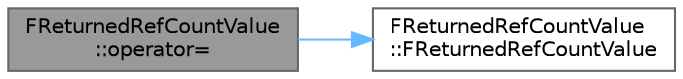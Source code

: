 digraph "FReturnedRefCountValue::operator="
{
 // INTERACTIVE_SVG=YES
 // LATEX_PDF_SIZE
  bgcolor="transparent";
  edge [fontname=Helvetica,fontsize=10,labelfontname=Helvetica,labelfontsize=10];
  node [fontname=Helvetica,fontsize=10,shape=box,height=0.2,width=0.4];
  rankdir="LR";
  Node1 [id="Node000001",label="FReturnedRefCountValue\l::operator=",height=0.2,width=0.4,color="gray40", fillcolor="grey60", style="filled", fontcolor="black",tooltip=" "];
  Node1 -> Node2 [id="edge1_Node000001_Node000002",color="steelblue1",style="solid",tooltip=" "];
  Node2 [id="Node000002",label="FReturnedRefCountValue\l::FReturnedRefCountValue",height=0.2,width=0.4,color="grey40", fillcolor="white", style="filled",URL="$d3/ddb/structFReturnedRefCountValue.html#ab8468592f37444cebaeff85c3f83c3ce",tooltip=" "];
}
